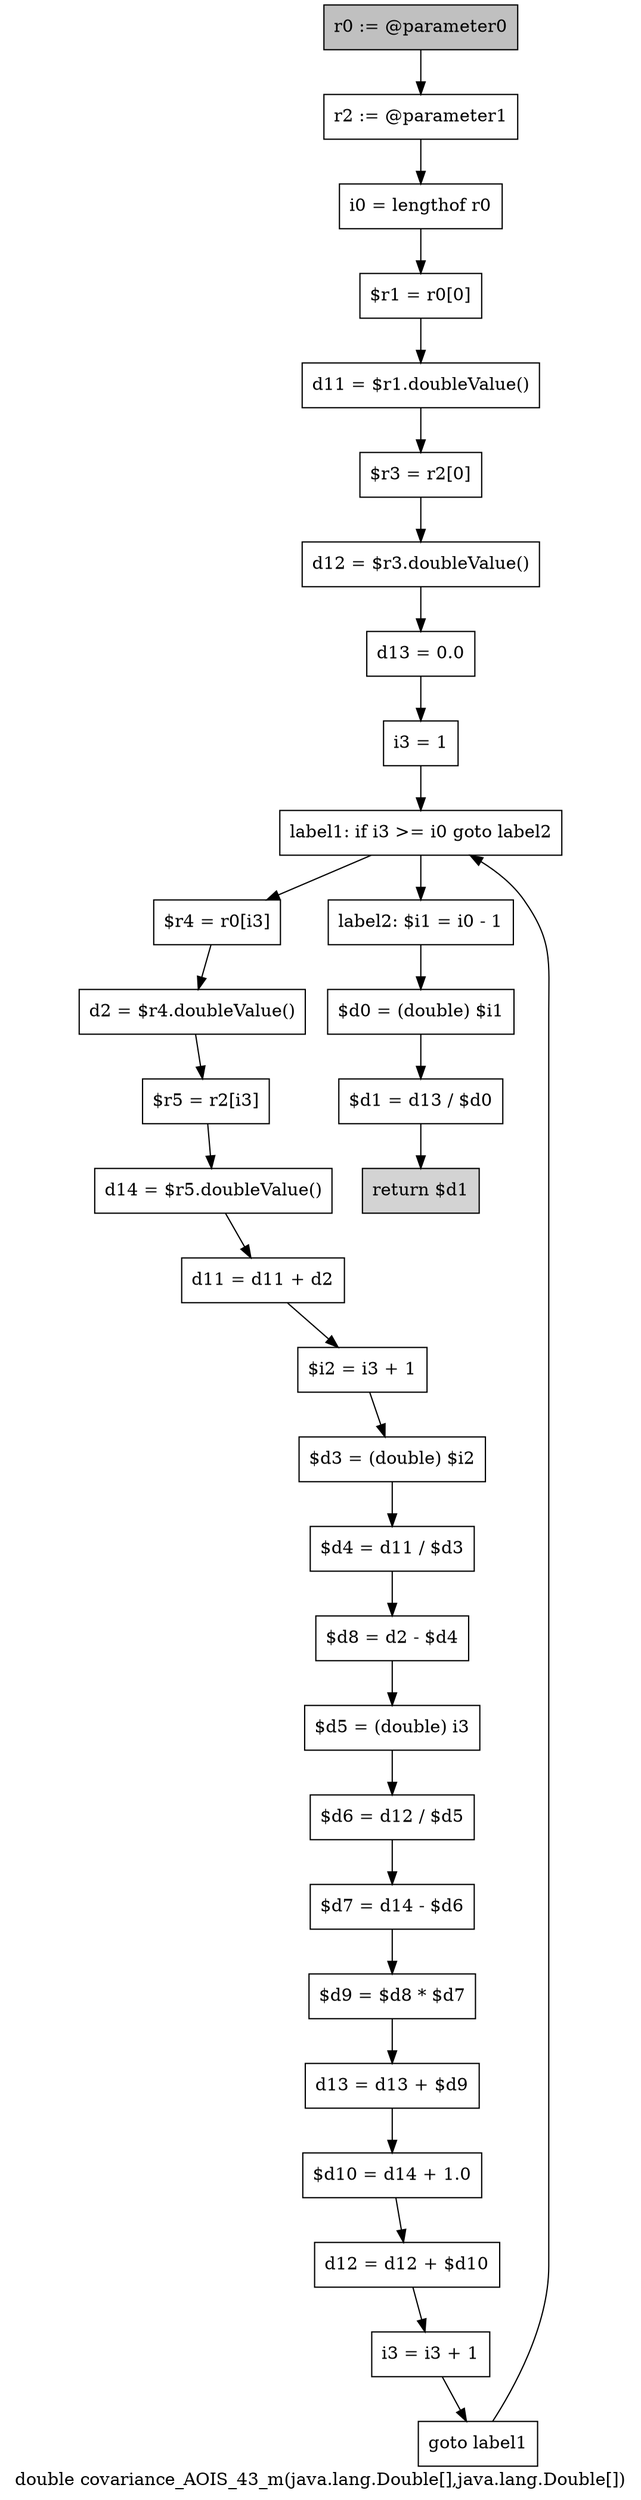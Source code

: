 digraph "double covariance_AOIS_43_m(java.lang.Double[],java.lang.Double[])" {
    label="double covariance_AOIS_43_m(java.lang.Double[],java.lang.Double[])";
    node [shape=box];
    "0" [style=filled,fillcolor=gray,label="r0 := @parameter0",];
    "1" [label="r2 := @parameter1",];
    "0"->"1";
    "2" [label="i0 = lengthof r0",];
    "1"->"2";
    "3" [label="$r1 = r0[0]",];
    "2"->"3";
    "4" [label="d11 = $r1.doubleValue()",];
    "3"->"4";
    "5" [label="$r3 = r2[0]",];
    "4"->"5";
    "6" [label="d12 = $r3.doubleValue()",];
    "5"->"6";
    "7" [label="d13 = 0.0",];
    "6"->"7";
    "8" [label="i3 = 1",];
    "7"->"8";
    "9" [label="label1: if i3 >= i0 goto label2",];
    "8"->"9";
    "10" [label="$r4 = r0[i3]",];
    "9"->"10";
    "28" [label="label2: $i1 = i0 - 1",];
    "9"->"28";
    "11" [label="d2 = $r4.doubleValue()",];
    "10"->"11";
    "12" [label="$r5 = r2[i3]",];
    "11"->"12";
    "13" [label="d14 = $r5.doubleValue()",];
    "12"->"13";
    "14" [label="d11 = d11 + d2",];
    "13"->"14";
    "15" [label="$i2 = i3 + 1",];
    "14"->"15";
    "16" [label="$d3 = (double) $i2",];
    "15"->"16";
    "17" [label="$d4 = d11 / $d3",];
    "16"->"17";
    "18" [label="$d8 = d2 - $d4",];
    "17"->"18";
    "19" [label="$d5 = (double) i3",];
    "18"->"19";
    "20" [label="$d6 = d12 / $d5",];
    "19"->"20";
    "21" [label="$d7 = d14 - $d6",];
    "20"->"21";
    "22" [label="$d9 = $d8 * $d7",];
    "21"->"22";
    "23" [label="d13 = d13 + $d9",];
    "22"->"23";
    "24" [label="$d10 = d14 + 1.0",];
    "23"->"24";
    "25" [label="d12 = d12 + $d10",];
    "24"->"25";
    "26" [label="i3 = i3 + 1",];
    "25"->"26";
    "27" [label="goto label1",];
    "26"->"27";
    "27"->"9";
    "29" [label="$d0 = (double) $i1",];
    "28"->"29";
    "30" [label="$d1 = d13 / $d0",];
    "29"->"30";
    "31" [style=filled,fillcolor=lightgray,label="return $d1",];
    "30"->"31";
}
